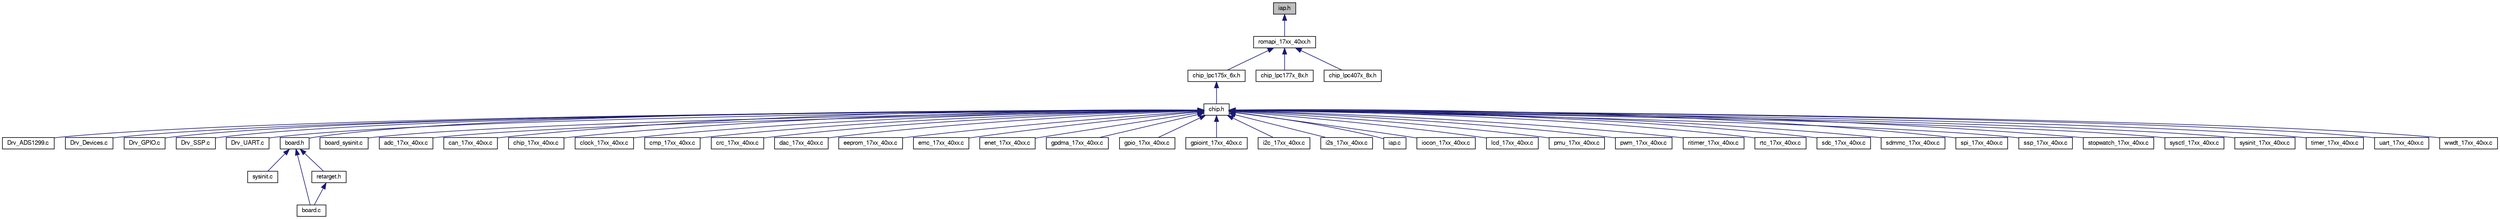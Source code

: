 digraph "iap.h"
{
  edge [fontname="FreeSans",fontsize="10",labelfontname="FreeSans",labelfontsize="10"];
  node [fontname="FreeSans",fontsize="10",shape=record];
  Node1 [label="iap.h",height=0.2,width=0.4,color="black", fillcolor="grey75", style="filled", fontcolor="black"];
  Node1 -> Node2 [dir="back",color="midnightblue",fontsize="10",style="solid"];
  Node2 [label="romapi_17xx_40xx.h",height=0.2,width=0.4,color="black", fillcolor="white", style="filled",URL="$romapi__17xx__40xx_8h.html"];
  Node2 -> Node3 [dir="back",color="midnightblue",fontsize="10",style="solid"];
  Node3 [label="chip_lpc175x_6x.h",height=0.2,width=0.4,color="black", fillcolor="white", style="filled",URL="$chip__lpc175x__6x_8h.html"];
  Node3 -> Node4 [dir="back",color="midnightblue",fontsize="10",style="solid"];
  Node4 [label="chip.h",height=0.2,width=0.4,color="black", fillcolor="white", style="filled",URL="$chip_8h.html"];
  Node4 -> Node5 [dir="back",color="midnightblue",fontsize="10",style="solid"];
  Node5 [label="Drv_ADS1299.c",height=0.2,width=0.4,color="black", fillcolor="white", style="filled",URL="$Drv__ADS1299_8c.html"];
  Node4 -> Node6 [dir="back",color="midnightblue",fontsize="10",style="solid"];
  Node6 [label="Drv_Devices.c",height=0.2,width=0.4,color="black", fillcolor="white", style="filled",URL="$Drv__Devices_8c.html"];
  Node4 -> Node7 [dir="back",color="midnightblue",fontsize="10",style="solid"];
  Node7 [label="Drv_GPIO.c",height=0.2,width=0.4,color="black", fillcolor="white", style="filled",URL="$Drv__GPIO_8c.html"];
  Node4 -> Node8 [dir="back",color="midnightblue",fontsize="10",style="solid"];
  Node8 [label="Drv_SSP.c",height=0.2,width=0.4,color="black", fillcolor="white", style="filled",URL="$Drv__SSP_8c.html"];
  Node4 -> Node9 [dir="back",color="midnightblue",fontsize="10",style="solid"];
  Node9 [label="Drv_UART.c",height=0.2,width=0.4,color="black", fillcolor="white", style="filled",URL="$Drv__UART_8c.html"];
  Node4 -> Node10 [dir="back",color="midnightblue",fontsize="10",style="solid"];
  Node10 [label="board.h",height=0.2,width=0.4,color="black", fillcolor="white", style="filled",URL="$board_8h.html"];
  Node10 -> Node11 [dir="back",color="midnightblue",fontsize="10",style="solid"];
  Node11 [label="sysinit.c",height=0.2,width=0.4,color="black", fillcolor="white", style="filled",URL="$sysinit_8c.html"];
  Node10 -> Node12 [dir="back",color="midnightblue",fontsize="10",style="solid"];
  Node12 [label="board.c",height=0.2,width=0.4,color="black", fillcolor="white", style="filled",URL="$board_8c.html"];
  Node10 -> Node13 [dir="back",color="midnightblue",fontsize="10",style="solid"];
  Node13 [label="retarget.h",height=0.2,width=0.4,color="black", fillcolor="white", style="filled",URL="$retarget_8h.html"];
  Node13 -> Node12 [dir="back",color="midnightblue",fontsize="10",style="solid"];
  Node4 -> Node14 [dir="back",color="midnightblue",fontsize="10",style="solid"];
  Node14 [label="board_sysinit.c",height=0.2,width=0.4,color="black", fillcolor="white", style="filled",URL="$board__sysinit_8c.html"];
  Node4 -> Node15 [dir="back",color="midnightblue",fontsize="10",style="solid"];
  Node15 [label="adc_17xx_40xx.c",height=0.2,width=0.4,color="black", fillcolor="white", style="filled",URL="$adc__17xx__40xx_8c.html"];
  Node4 -> Node16 [dir="back",color="midnightblue",fontsize="10",style="solid"];
  Node16 [label="can_17xx_40xx.c",height=0.2,width=0.4,color="black", fillcolor="white", style="filled",URL="$can__17xx__40xx_8c.html"];
  Node4 -> Node17 [dir="back",color="midnightblue",fontsize="10",style="solid"];
  Node17 [label="chip_17xx_40xx.c",height=0.2,width=0.4,color="black", fillcolor="white", style="filled",URL="$chip__17xx__40xx_8c.html"];
  Node4 -> Node18 [dir="back",color="midnightblue",fontsize="10",style="solid"];
  Node18 [label="clock_17xx_40xx.c",height=0.2,width=0.4,color="black", fillcolor="white", style="filled",URL="$clock__17xx__40xx_8c.html"];
  Node4 -> Node19 [dir="back",color="midnightblue",fontsize="10",style="solid"];
  Node19 [label="cmp_17xx_40xx.c",height=0.2,width=0.4,color="black", fillcolor="white", style="filled",URL="$cmp__17xx__40xx_8c.html"];
  Node4 -> Node20 [dir="back",color="midnightblue",fontsize="10",style="solid"];
  Node20 [label="crc_17xx_40xx.c",height=0.2,width=0.4,color="black", fillcolor="white", style="filled",URL="$crc__17xx__40xx_8c.html"];
  Node4 -> Node21 [dir="back",color="midnightblue",fontsize="10",style="solid"];
  Node21 [label="dac_17xx_40xx.c",height=0.2,width=0.4,color="black", fillcolor="white", style="filled",URL="$dac__17xx__40xx_8c.html"];
  Node4 -> Node22 [dir="back",color="midnightblue",fontsize="10",style="solid"];
  Node22 [label="eeprom_17xx_40xx.c",height=0.2,width=0.4,color="black", fillcolor="white", style="filled",URL="$eeprom__17xx__40xx_8c.html"];
  Node4 -> Node23 [dir="back",color="midnightblue",fontsize="10",style="solid"];
  Node23 [label="emc_17xx_40xx.c",height=0.2,width=0.4,color="black", fillcolor="white", style="filled",URL="$emc__17xx__40xx_8c.html"];
  Node4 -> Node24 [dir="back",color="midnightblue",fontsize="10",style="solid"];
  Node24 [label="enet_17xx_40xx.c",height=0.2,width=0.4,color="black", fillcolor="white", style="filled",URL="$enet__17xx__40xx_8c.html"];
  Node4 -> Node25 [dir="back",color="midnightblue",fontsize="10",style="solid"];
  Node25 [label="gpdma_17xx_40xx.c",height=0.2,width=0.4,color="black", fillcolor="white", style="filled",URL="$gpdma__17xx__40xx_8c.html"];
  Node4 -> Node26 [dir="back",color="midnightblue",fontsize="10",style="solid"];
  Node26 [label="gpio_17xx_40xx.c",height=0.2,width=0.4,color="black", fillcolor="white", style="filled",URL="$gpio__17xx__40xx_8c.html"];
  Node4 -> Node27 [dir="back",color="midnightblue",fontsize="10",style="solid"];
  Node27 [label="gpioint_17xx_40xx.c",height=0.2,width=0.4,color="black", fillcolor="white", style="filled",URL="$gpioint__17xx__40xx_8c.html"];
  Node4 -> Node28 [dir="back",color="midnightblue",fontsize="10",style="solid"];
  Node28 [label="i2c_17xx_40xx.c",height=0.2,width=0.4,color="black", fillcolor="white", style="filled",URL="$i2c__17xx__40xx_8c.html"];
  Node4 -> Node29 [dir="back",color="midnightblue",fontsize="10",style="solid"];
  Node29 [label="i2s_17xx_40xx.c",height=0.2,width=0.4,color="black", fillcolor="white", style="filled",URL="$i2s__17xx__40xx_8c.html"];
  Node4 -> Node30 [dir="back",color="midnightblue",fontsize="10",style="solid"];
  Node30 [label="iap.c",height=0.2,width=0.4,color="black", fillcolor="white", style="filled",URL="$iap_8c.html"];
  Node4 -> Node31 [dir="back",color="midnightblue",fontsize="10",style="solid"];
  Node31 [label="iocon_17xx_40xx.c",height=0.2,width=0.4,color="black", fillcolor="white", style="filled",URL="$iocon__17xx__40xx_8c.html"];
  Node4 -> Node32 [dir="back",color="midnightblue",fontsize="10",style="solid"];
  Node32 [label="lcd_17xx_40xx.c",height=0.2,width=0.4,color="black", fillcolor="white", style="filled",URL="$lcd__17xx__40xx_8c.html"];
  Node4 -> Node33 [dir="back",color="midnightblue",fontsize="10",style="solid"];
  Node33 [label="pmu_17xx_40xx.c",height=0.2,width=0.4,color="black", fillcolor="white", style="filled",URL="$pmu__17xx__40xx_8c.html"];
  Node4 -> Node34 [dir="back",color="midnightblue",fontsize="10",style="solid"];
  Node34 [label="pwm_17xx_40xx.c",height=0.2,width=0.4,color="black", fillcolor="white", style="filled",URL="$pwm__17xx__40xx_8c.html"];
  Node4 -> Node35 [dir="back",color="midnightblue",fontsize="10",style="solid"];
  Node35 [label="ritimer_17xx_40xx.c",height=0.2,width=0.4,color="black", fillcolor="white", style="filled",URL="$ritimer__17xx__40xx_8c.html"];
  Node4 -> Node36 [dir="back",color="midnightblue",fontsize="10",style="solid"];
  Node36 [label="rtc_17xx_40xx.c",height=0.2,width=0.4,color="black", fillcolor="white", style="filled",URL="$rtc__17xx__40xx_8c.html"];
  Node4 -> Node37 [dir="back",color="midnightblue",fontsize="10",style="solid"];
  Node37 [label="sdc_17xx_40xx.c",height=0.2,width=0.4,color="black", fillcolor="white", style="filled",URL="$sdc__17xx__40xx_8c.html"];
  Node4 -> Node38 [dir="back",color="midnightblue",fontsize="10",style="solid"];
  Node38 [label="sdmmc_17xx_40xx.c",height=0.2,width=0.4,color="black", fillcolor="white", style="filled",URL="$sdmmc__17xx__40xx_8c.html"];
  Node4 -> Node39 [dir="back",color="midnightblue",fontsize="10",style="solid"];
  Node39 [label="spi_17xx_40xx.c",height=0.2,width=0.4,color="black", fillcolor="white", style="filled",URL="$spi__17xx__40xx_8c.html"];
  Node4 -> Node40 [dir="back",color="midnightblue",fontsize="10",style="solid"];
  Node40 [label="ssp_17xx_40xx.c",height=0.2,width=0.4,color="black", fillcolor="white", style="filled",URL="$ssp__17xx__40xx_8c.html"];
  Node4 -> Node41 [dir="back",color="midnightblue",fontsize="10",style="solid"];
  Node41 [label="stopwatch_17xx_40xx.c",height=0.2,width=0.4,color="black", fillcolor="white", style="filled",URL="$stopwatch__17xx__40xx_8c.html"];
  Node4 -> Node42 [dir="back",color="midnightblue",fontsize="10",style="solid"];
  Node42 [label="sysctl_17xx_40xx.c",height=0.2,width=0.4,color="black", fillcolor="white", style="filled",URL="$sysctl__17xx__40xx_8c.html"];
  Node4 -> Node43 [dir="back",color="midnightblue",fontsize="10",style="solid"];
  Node43 [label="sysinit_17xx_40xx.c",height=0.2,width=0.4,color="black", fillcolor="white", style="filled",URL="$sysinit__17xx__40xx_8c.html"];
  Node4 -> Node44 [dir="back",color="midnightblue",fontsize="10",style="solid"];
  Node44 [label="timer_17xx_40xx.c",height=0.2,width=0.4,color="black", fillcolor="white", style="filled",URL="$timer__17xx__40xx_8c.html"];
  Node4 -> Node45 [dir="back",color="midnightblue",fontsize="10",style="solid"];
  Node45 [label="uart_17xx_40xx.c",height=0.2,width=0.4,color="black", fillcolor="white", style="filled",URL="$uart__17xx__40xx_8c.html"];
  Node4 -> Node46 [dir="back",color="midnightblue",fontsize="10",style="solid"];
  Node46 [label="wwdt_17xx_40xx.c",height=0.2,width=0.4,color="black", fillcolor="white", style="filled",URL="$wwdt__17xx__40xx_8c.html"];
  Node2 -> Node47 [dir="back",color="midnightblue",fontsize="10",style="solid"];
  Node47 [label="chip_lpc177x_8x.h",height=0.2,width=0.4,color="black", fillcolor="white", style="filled",URL="$chip__lpc177x__8x_8h.html"];
  Node2 -> Node48 [dir="back",color="midnightblue",fontsize="10",style="solid"];
  Node48 [label="chip_lpc407x_8x.h",height=0.2,width=0.4,color="black", fillcolor="white", style="filled",URL="$chip__lpc407x__8x_8h.html"];
}
